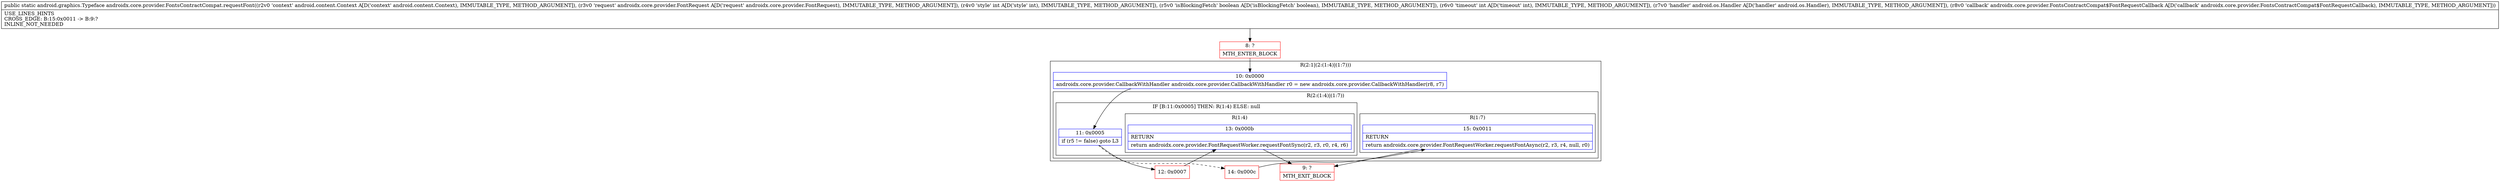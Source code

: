 digraph "CFG forandroidx.core.provider.FontsContractCompat.requestFont(Landroid\/content\/Context;Landroidx\/core\/provider\/FontRequest;IZILandroid\/os\/Handler;Landroidx\/core\/provider\/FontsContractCompat$FontRequestCallback;)Landroid\/graphics\/Typeface;" {
subgraph cluster_Region_844933441 {
label = "R(2:1|(2:(1:4)|(1:7)))";
node [shape=record,color=blue];
Node_10 [shape=record,label="{10\:\ 0x0000|androidx.core.provider.CallbackWithHandler androidx.core.provider.CallbackWithHandler r0 = new androidx.core.provider.CallbackWithHandler(r8, r7)\l}"];
subgraph cluster_Region_490409065 {
label = "R(2:(1:4)|(1:7))";
node [shape=record,color=blue];
subgraph cluster_IfRegion_269845599 {
label = "IF [B:11:0x0005] THEN: R(1:4) ELSE: null";
node [shape=record,color=blue];
Node_11 [shape=record,label="{11\:\ 0x0005|if (r5 != false) goto L3\l}"];
subgraph cluster_Region_1043673084 {
label = "R(1:4)";
node [shape=record,color=blue];
Node_13 [shape=record,label="{13\:\ 0x000b|RETURN\l|return androidx.core.provider.FontRequestWorker.requestFontSync(r2, r3, r0, r4, r6)\l}"];
}
}
subgraph cluster_Region_1819508301 {
label = "R(1:7)";
node [shape=record,color=blue];
Node_15 [shape=record,label="{15\:\ 0x0011|RETURN\l|return androidx.core.provider.FontRequestWorker.requestFontAsync(r2, r3, r4, null, r0)\l}"];
}
}
}
Node_8 [shape=record,color=red,label="{8\:\ ?|MTH_ENTER_BLOCK\l}"];
Node_12 [shape=record,color=red,label="{12\:\ 0x0007}"];
Node_9 [shape=record,color=red,label="{9\:\ ?|MTH_EXIT_BLOCK\l}"];
Node_14 [shape=record,color=red,label="{14\:\ 0x000c}"];
MethodNode[shape=record,label="{public static android.graphics.Typeface androidx.core.provider.FontsContractCompat.requestFont((r2v0 'context' android.content.Context A[D('context' android.content.Context), IMMUTABLE_TYPE, METHOD_ARGUMENT]), (r3v0 'request' androidx.core.provider.FontRequest A[D('request' androidx.core.provider.FontRequest), IMMUTABLE_TYPE, METHOD_ARGUMENT]), (r4v0 'style' int A[D('style' int), IMMUTABLE_TYPE, METHOD_ARGUMENT]), (r5v0 'isBlockingFetch' boolean A[D('isBlockingFetch' boolean), IMMUTABLE_TYPE, METHOD_ARGUMENT]), (r6v0 'timeout' int A[D('timeout' int), IMMUTABLE_TYPE, METHOD_ARGUMENT]), (r7v0 'handler' android.os.Handler A[D('handler' android.os.Handler), IMMUTABLE_TYPE, METHOD_ARGUMENT]), (r8v0 'callback' androidx.core.provider.FontsContractCompat$FontRequestCallback A[D('callback' androidx.core.provider.FontsContractCompat$FontRequestCallback), IMMUTABLE_TYPE, METHOD_ARGUMENT]))  | USE_LINES_HINTS\lCROSS_EDGE: B:15:0x0011 \-\> B:9:?\lINLINE_NOT_NEEDED\l}"];
MethodNode -> Node_8;Node_10 -> Node_11;
Node_11 -> Node_12;
Node_11 -> Node_14[style=dashed];
Node_13 -> Node_9;
Node_15 -> Node_9;
Node_8 -> Node_10;
Node_12 -> Node_13;
Node_14 -> Node_15;
}

